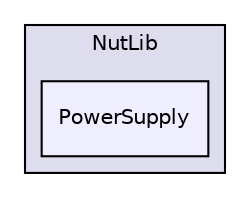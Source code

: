 digraph "NutLib/PowerSupply" {
  compound=true
  node [ fontsize="10", fontname="Helvetica"];
  edge [ labelfontsize="10", labelfontname="Helvetica"];
  subgraph clusterdir_8b1cfa3accea10fc5ecd39c63013c190 {
    graph [ bgcolor="#ddddee", pencolor="black", label="NutLib" fontname="Helvetica", fontsize="10", URL="dir_8b1cfa3accea10fc5ecd39c63013c190.html"]
  dir_28514fe294da9b592094b802ee99f2d1 [shape=box, label="PowerSupply", style="filled", fillcolor="#eeeeff", pencolor="black", URL="dir_28514fe294da9b592094b802ee99f2d1.html"];
  }
}
